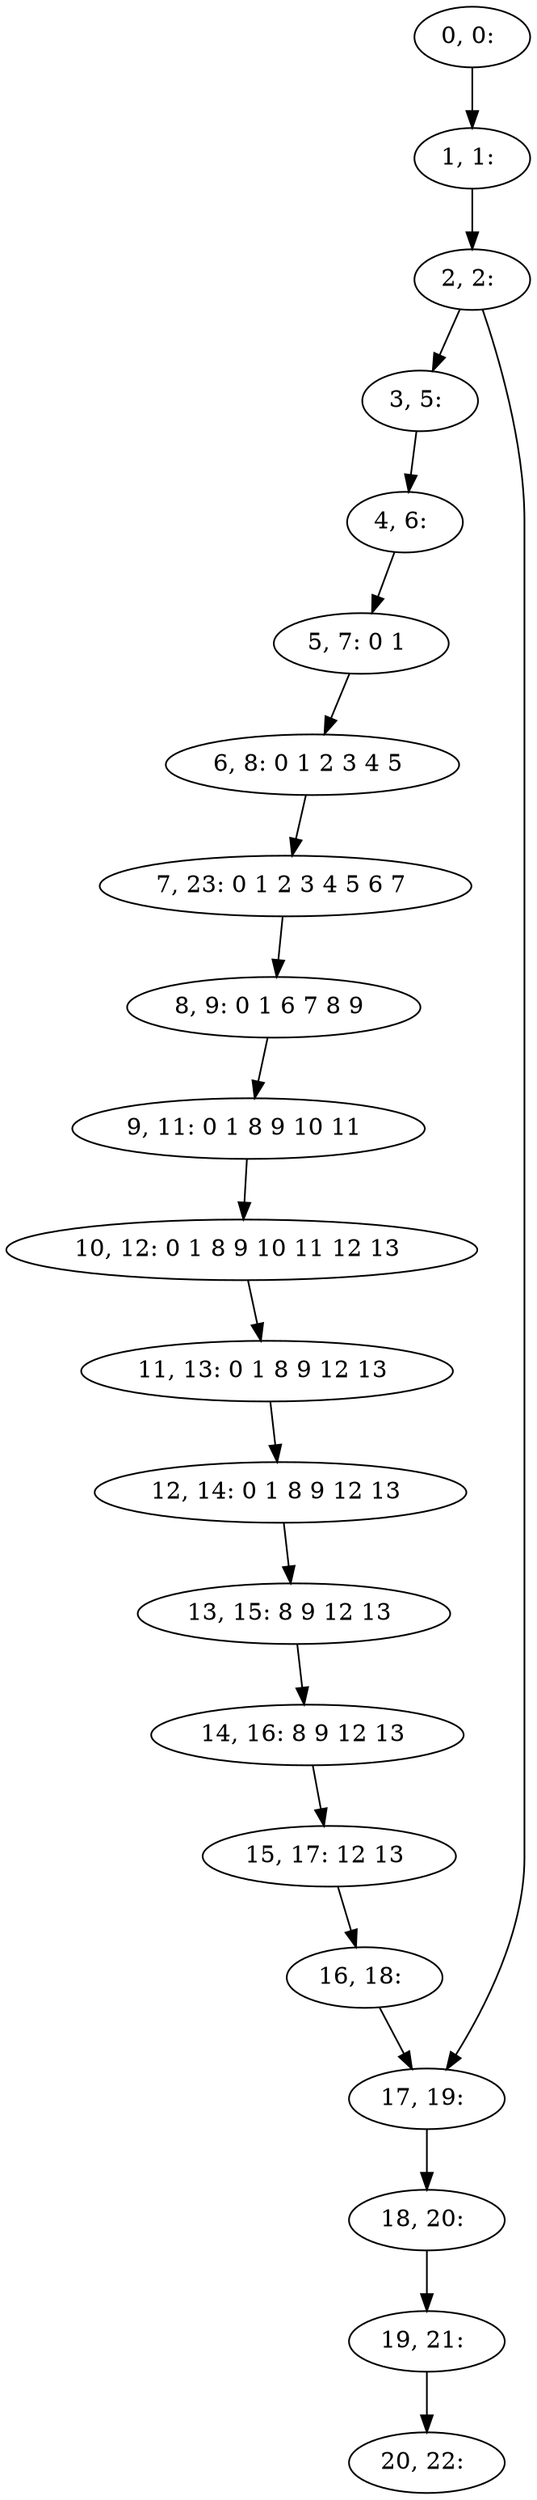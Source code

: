 digraph G {
0[label="0, 0: "];
1[label="1, 1: "];
2[label="2, 2: "];
3[label="3, 5: "];
4[label="4, 6: "];
5[label="5, 7: 0 1 "];
6[label="6, 8: 0 1 2 3 4 5 "];
7[label="7, 23: 0 1 2 3 4 5 6 7 "];
8[label="8, 9: 0 1 6 7 8 9 "];
9[label="9, 11: 0 1 8 9 10 11 "];
10[label="10, 12: 0 1 8 9 10 11 12 13 "];
11[label="11, 13: 0 1 8 9 12 13 "];
12[label="12, 14: 0 1 8 9 12 13 "];
13[label="13, 15: 8 9 12 13 "];
14[label="14, 16: 8 9 12 13 "];
15[label="15, 17: 12 13 "];
16[label="16, 18: "];
17[label="17, 19: "];
18[label="18, 20: "];
19[label="19, 21: "];
20[label="20, 22: "];
0->1 ;
1->2 ;
2->3 ;
2->17 ;
3->4 ;
4->5 ;
5->6 ;
6->7 ;
7->8 ;
8->9 ;
9->10 ;
10->11 ;
11->12 ;
12->13 ;
13->14 ;
14->15 ;
15->16 ;
16->17 ;
17->18 ;
18->19 ;
19->20 ;
}
